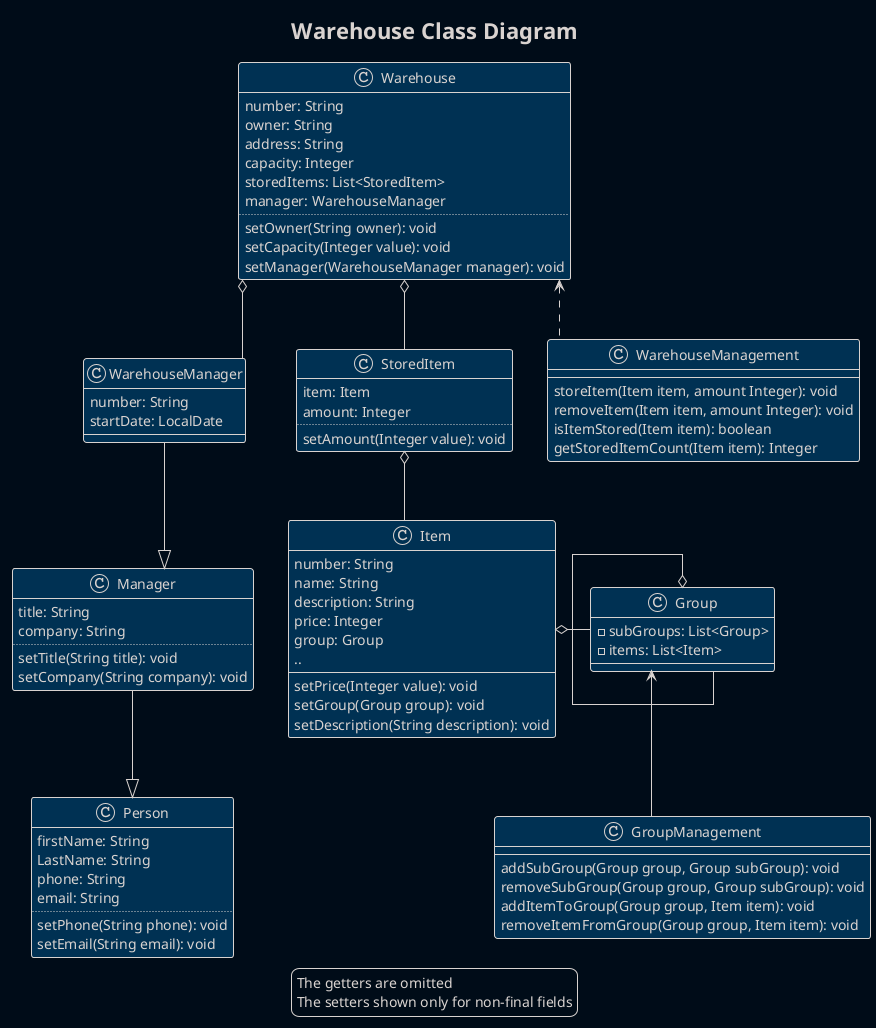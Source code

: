 @startuml
'!theme plain
!theme blueprint
skinparam BackgroundColor #000c18
'skinparam ClassBackgroundColor #000c18
skinparam linetype ortho

title Warehouse Class Diagram

class Warehouse{
    number: String
    owner: String
    address: String
    capacity: Integer
    storedItems: List<StoredItem>
    manager: WarehouseManager
    ..
    setOwner(String owner): void
    setCapacity(Integer value): void
    setManager(WarehouseManager manager): void
}
class Person{
    firstName: String
    LastName: String
    phone: String
    email: String
    ..
    setPhone(String phone): void
    setEmail(String email): void
}
class Manager{
    title: String
    company: String
    ..
    setTitle(String title): void
    setCompany(String company): void
}

class WarehouseManager{
    number: String
    startDate: LocalDate
}
class Item{
    number: String
    name: String
    description: String
    price: Integer
    group: Group
        ..
        setPrice(Integer value): void
        setGroup(Group group): void
        setDescription(String description): void
    }
    class StoredItem{
        item: Item
        amount: Integer
        ..
        setAmount(Integer value): void
    }
    class Group {
        -subGroups: List<Group>
        -items: List<Item>
    }
    class WarehouseManagement{
        storeItem(Item item, amount Integer): void
        removeItem(Item item, amount Integer): void
        isItemStored(Item item): boolean
        getStoredItemCount(Item item): Integer
    }
    class GroupManagement{
        addSubGroup(Group group, Group subGroup): void
        removeSubGroup(Group group, Group subGroup): void
        addItemToGroup(Group group, Item item): void
        removeItemFromGroup(Group group, Item item): void
    }

    Person <|-u- Manager
    Manager <|-u- WarehouseManager
    Warehouse  o--  WarehouseManager
    Warehouse o--  StoredItem
    StoredItem o-- Item
    Item o-r- Group
    Warehouse <.. WarehouseManagement
    Group <-- GroupManagement
        Group o-- Group

            legend
                The getters are omitted
                The setters shown only for non-final fields
            endlegend

            @enduml